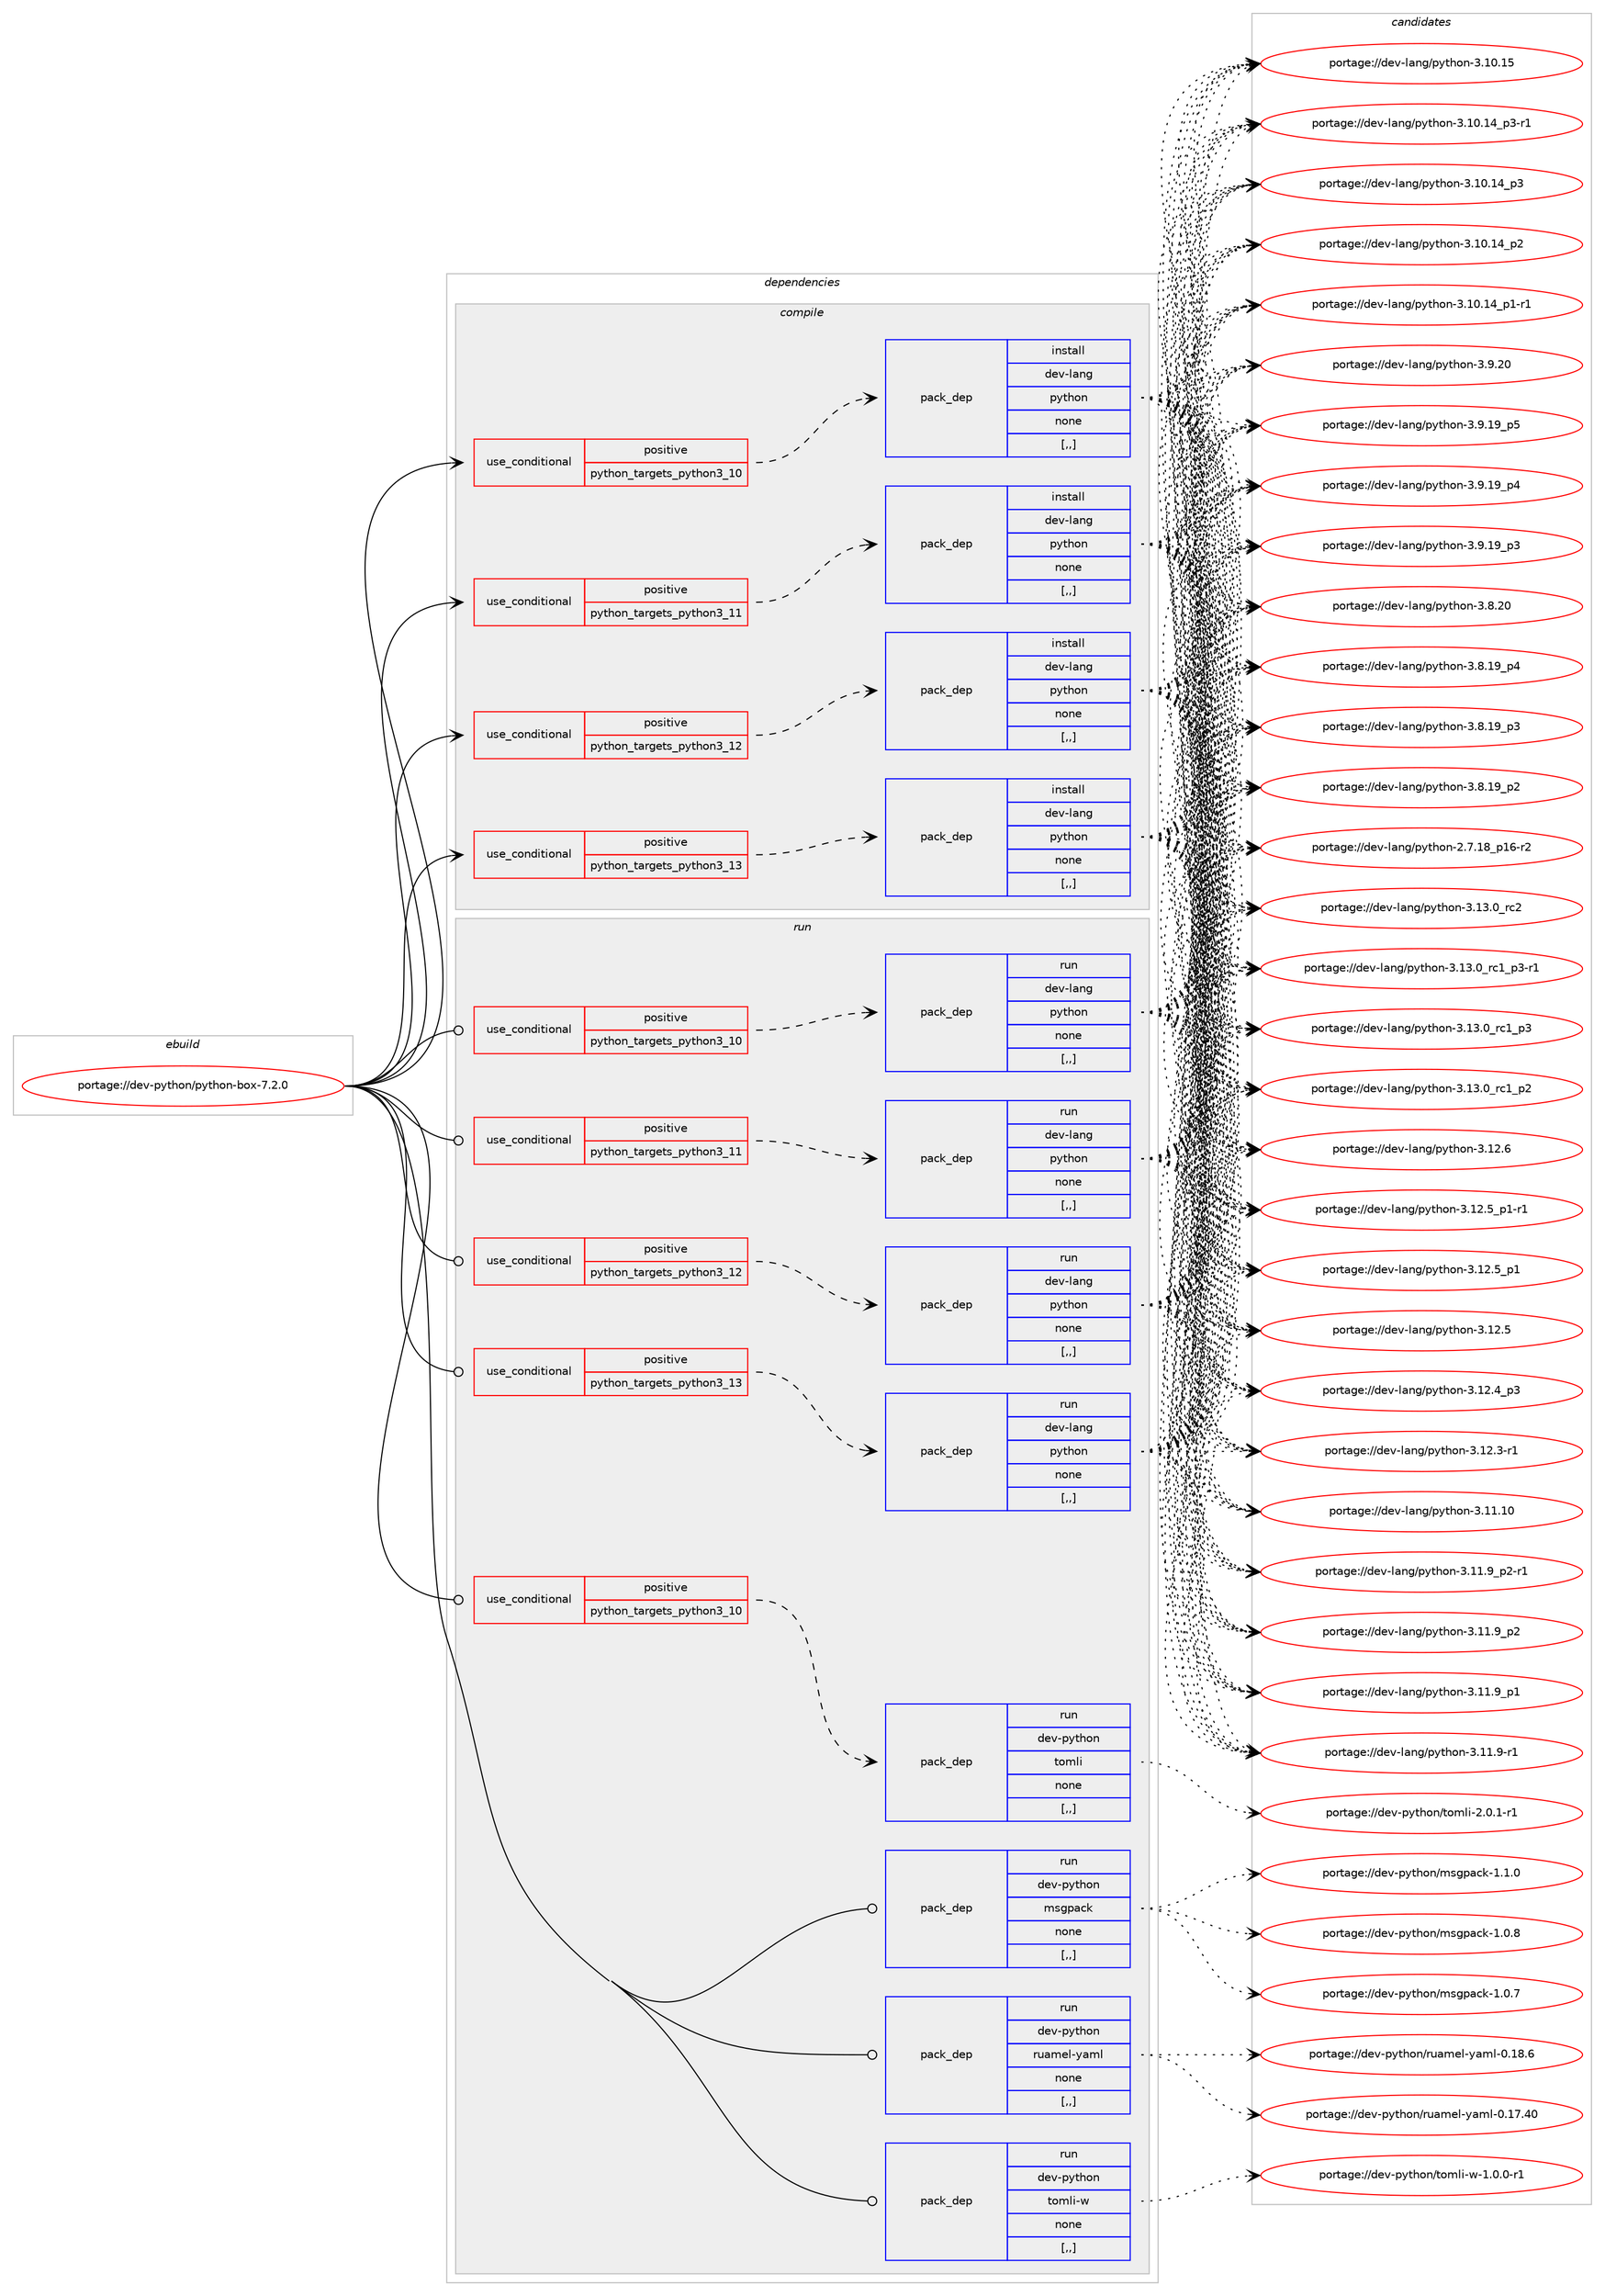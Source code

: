 digraph prolog {

# *************
# Graph options
# *************

newrank=true;
concentrate=true;
compound=true;
graph [rankdir=LR,fontname=Helvetica,fontsize=10,ranksep=1.5];#, ranksep=2.5, nodesep=0.2];
edge  [arrowhead=vee];
node  [fontname=Helvetica,fontsize=10];

# **********
# The ebuild
# **********

subgraph cluster_leftcol {
color=gray;
label=<<i>ebuild</i>>;
id [label="portage://dev-python/python-box-7.2.0", color=red, width=4, href="../dev-python/python-box-7.2.0.svg"];
}

# ****************
# The dependencies
# ****************

subgraph cluster_midcol {
color=gray;
label=<<i>dependencies</i>>;
subgraph cluster_compile {
fillcolor="#eeeeee";
style=filled;
label=<<i>compile</i>>;
subgraph cond168765 {
dependency654898 [label=<<TABLE BORDER="0" CELLBORDER="1" CELLSPACING="0" CELLPADDING="4"><TR><TD ROWSPAN="3" CELLPADDING="10">use_conditional</TD></TR><TR><TD>positive</TD></TR><TR><TD>python_targets_python3_10</TD></TR></TABLE>>, shape=none, color=red];
subgraph pack481276 {
dependency654899 [label=<<TABLE BORDER="0" CELLBORDER="1" CELLSPACING="0" CELLPADDING="4" WIDTH="220"><TR><TD ROWSPAN="6" CELLPADDING="30">pack_dep</TD></TR><TR><TD WIDTH="110">install</TD></TR><TR><TD>dev-lang</TD></TR><TR><TD>python</TD></TR><TR><TD>none</TD></TR><TR><TD>[,,]</TD></TR></TABLE>>, shape=none, color=blue];
}
dependency654898:e -> dependency654899:w [weight=20,style="dashed",arrowhead="vee"];
}
id:e -> dependency654898:w [weight=20,style="solid",arrowhead="vee"];
subgraph cond168766 {
dependency654900 [label=<<TABLE BORDER="0" CELLBORDER="1" CELLSPACING="0" CELLPADDING="4"><TR><TD ROWSPAN="3" CELLPADDING="10">use_conditional</TD></TR><TR><TD>positive</TD></TR><TR><TD>python_targets_python3_11</TD></TR></TABLE>>, shape=none, color=red];
subgraph pack481277 {
dependency654901 [label=<<TABLE BORDER="0" CELLBORDER="1" CELLSPACING="0" CELLPADDING="4" WIDTH="220"><TR><TD ROWSPAN="6" CELLPADDING="30">pack_dep</TD></TR><TR><TD WIDTH="110">install</TD></TR><TR><TD>dev-lang</TD></TR><TR><TD>python</TD></TR><TR><TD>none</TD></TR><TR><TD>[,,]</TD></TR></TABLE>>, shape=none, color=blue];
}
dependency654900:e -> dependency654901:w [weight=20,style="dashed",arrowhead="vee"];
}
id:e -> dependency654900:w [weight=20,style="solid",arrowhead="vee"];
subgraph cond168767 {
dependency654902 [label=<<TABLE BORDER="0" CELLBORDER="1" CELLSPACING="0" CELLPADDING="4"><TR><TD ROWSPAN="3" CELLPADDING="10">use_conditional</TD></TR><TR><TD>positive</TD></TR><TR><TD>python_targets_python3_12</TD></TR></TABLE>>, shape=none, color=red];
subgraph pack481278 {
dependency654903 [label=<<TABLE BORDER="0" CELLBORDER="1" CELLSPACING="0" CELLPADDING="4" WIDTH="220"><TR><TD ROWSPAN="6" CELLPADDING="30">pack_dep</TD></TR><TR><TD WIDTH="110">install</TD></TR><TR><TD>dev-lang</TD></TR><TR><TD>python</TD></TR><TR><TD>none</TD></TR><TR><TD>[,,]</TD></TR></TABLE>>, shape=none, color=blue];
}
dependency654902:e -> dependency654903:w [weight=20,style="dashed",arrowhead="vee"];
}
id:e -> dependency654902:w [weight=20,style="solid",arrowhead="vee"];
subgraph cond168768 {
dependency654904 [label=<<TABLE BORDER="0" CELLBORDER="1" CELLSPACING="0" CELLPADDING="4"><TR><TD ROWSPAN="3" CELLPADDING="10">use_conditional</TD></TR><TR><TD>positive</TD></TR><TR><TD>python_targets_python3_13</TD></TR></TABLE>>, shape=none, color=red];
subgraph pack481279 {
dependency654905 [label=<<TABLE BORDER="0" CELLBORDER="1" CELLSPACING="0" CELLPADDING="4" WIDTH="220"><TR><TD ROWSPAN="6" CELLPADDING="30">pack_dep</TD></TR><TR><TD WIDTH="110">install</TD></TR><TR><TD>dev-lang</TD></TR><TR><TD>python</TD></TR><TR><TD>none</TD></TR><TR><TD>[,,]</TD></TR></TABLE>>, shape=none, color=blue];
}
dependency654904:e -> dependency654905:w [weight=20,style="dashed",arrowhead="vee"];
}
id:e -> dependency654904:w [weight=20,style="solid",arrowhead="vee"];
}
subgraph cluster_compileandrun {
fillcolor="#eeeeee";
style=filled;
label=<<i>compile and run</i>>;
}
subgraph cluster_run {
fillcolor="#eeeeee";
style=filled;
label=<<i>run</i>>;
subgraph cond168769 {
dependency654906 [label=<<TABLE BORDER="0" CELLBORDER="1" CELLSPACING="0" CELLPADDING="4"><TR><TD ROWSPAN="3" CELLPADDING="10">use_conditional</TD></TR><TR><TD>positive</TD></TR><TR><TD>python_targets_python3_10</TD></TR></TABLE>>, shape=none, color=red];
subgraph pack481280 {
dependency654907 [label=<<TABLE BORDER="0" CELLBORDER="1" CELLSPACING="0" CELLPADDING="4" WIDTH="220"><TR><TD ROWSPAN="6" CELLPADDING="30">pack_dep</TD></TR><TR><TD WIDTH="110">run</TD></TR><TR><TD>dev-lang</TD></TR><TR><TD>python</TD></TR><TR><TD>none</TD></TR><TR><TD>[,,]</TD></TR></TABLE>>, shape=none, color=blue];
}
dependency654906:e -> dependency654907:w [weight=20,style="dashed",arrowhead="vee"];
}
id:e -> dependency654906:w [weight=20,style="solid",arrowhead="odot"];
subgraph cond168770 {
dependency654908 [label=<<TABLE BORDER="0" CELLBORDER="1" CELLSPACING="0" CELLPADDING="4"><TR><TD ROWSPAN="3" CELLPADDING="10">use_conditional</TD></TR><TR><TD>positive</TD></TR><TR><TD>python_targets_python3_10</TD></TR></TABLE>>, shape=none, color=red];
subgraph pack481281 {
dependency654909 [label=<<TABLE BORDER="0" CELLBORDER="1" CELLSPACING="0" CELLPADDING="4" WIDTH="220"><TR><TD ROWSPAN="6" CELLPADDING="30">pack_dep</TD></TR><TR><TD WIDTH="110">run</TD></TR><TR><TD>dev-python</TD></TR><TR><TD>tomli</TD></TR><TR><TD>none</TD></TR><TR><TD>[,,]</TD></TR></TABLE>>, shape=none, color=blue];
}
dependency654908:e -> dependency654909:w [weight=20,style="dashed",arrowhead="vee"];
}
id:e -> dependency654908:w [weight=20,style="solid",arrowhead="odot"];
subgraph cond168771 {
dependency654910 [label=<<TABLE BORDER="0" CELLBORDER="1" CELLSPACING="0" CELLPADDING="4"><TR><TD ROWSPAN="3" CELLPADDING="10">use_conditional</TD></TR><TR><TD>positive</TD></TR><TR><TD>python_targets_python3_11</TD></TR></TABLE>>, shape=none, color=red];
subgraph pack481282 {
dependency654911 [label=<<TABLE BORDER="0" CELLBORDER="1" CELLSPACING="0" CELLPADDING="4" WIDTH="220"><TR><TD ROWSPAN="6" CELLPADDING="30">pack_dep</TD></TR><TR><TD WIDTH="110">run</TD></TR><TR><TD>dev-lang</TD></TR><TR><TD>python</TD></TR><TR><TD>none</TD></TR><TR><TD>[,,]</TD></TR></TABLE>>, shape=none, color=blue];
}
dependency654910:e -> dependency654911:w [weight=20,style="dashed",arrowhead="vee"];
}
id:e -> dependency654910:w [weight=20,style="solid",arrowhead="odot"];
subgraph cond168772 {
dependency654912 [label=<<TABLE BORDER="0" CELLBORDER="1" CELLSPACING="0" CELLPADDING="4"><TR><TD ROWSPAN="3" CELLPADDING="10">use_conditional</TD></TR><TR><TD>positive</TD></TR><TR><TD>python_targets_python3_12</TD></TR></TABLE>>, shape=none, color=red];
subgraph pack481283 {
dependency654913 [label=<<TABLE BORDER="0" CELLBORDER="1" CELLSPACING="0" CELLPADDING="4" WIDTH="220"><TR><TD ROWSPAN="6" CELLPADDING="30">pack_dep</TD></TR><TR><TD WIDTH="110">run</TD></TR><TR><TD>dev-lang</TD></TR><TR><TD>python</TD></TR><TR><TD>none</TD></TR><TR><TD>[,,]</TD></TR></TABLE>>, shape=none, color=blue];
}
dependency654912:e -> dependency654913:w [weight=20,style="dashed",arrowhead="vee"];
}
id:e -> dependency654912:w [weight=20,style="solid",arrowhead="odot"];
subgraph cond168773 {
dependency654914 [label=<<TABLE BORDER="0" CELLBORDER="1" CELLSPACING="0" CELLPADDING="4"><TR><TD ROWSPAN="3" CELLPADDING="10">use_conditional</TD></TR><TR><TD>positive</TD></TR><TR><TD>python_targets_python3_13</TD></TR></TABLE>>, shape=none, color=red];
subgraph pack481284 {
dependency654915 [label=<<TABLE BORDER="0" CELLBORDER="1" CELLSPACING="0" CELLPADDING="4" WIDTH="220"><TR><TD ROWSPAN="6" CELLPADDING="30">pack_dep</TD></TR><TR><TD WIDTH="110">run</TD></TR><TR><TD>dev-lang</TD></TR><TR><TD>python</TD></TR><TR><TD>none</TD></TR><TR><TD>[,,]</TD></TR></TABLE>>, shape=none, color=blue];
}
dependency654914:e -> dependency654915:w [weight=20,style="dashed",arrowhead="vee"];
}
id:e -> dependency654914:w [weight=20,style="solid",arrowhead="odot"];
subgraph pack481285 {
dependency654916 [label=<<TABLE BORDER="0" CELLBORDER="1" CELLSPACING="0" CELLPADDING="4" WIDTH="220"><TR><TD ROWSPAN="6" CELLPADDING="30">pack_dep</TD></TR><TR><TD WIDTH="110">run</TD></TR><TR><TD>dev-python</TD></TR><TR><TD>msgpack</TD></TR><TR><TD>none</TD></TR><TR><TD>[,,]</TD></TR></TABLE>>, shape=none, color=blue];
}
id:e -> dependency654916:w [weight=20,style="solid",arrowhead="odot"];
subgraph pack481286 {
dependency654917 [label=<<TABLE BORDER="0" CELLBORDER="1" CELLSPACING="0" CELLPADDING="4" WIDTH="220"><TR><TD ROWSPAN="6" CELLPADDING="30">pack_dep</TD></TR><TR><TD WIDTH="110">run</TD></TR><TR><TD>dev-python</TD></TR><TR><TD>ruamel-yaml</TD></TR><TR><TD>none</TD></TR><TR><TD>[,,]</TD></TR></TABLE>>, shape=none, color=blue];
}
id:e -> dependency654917:w [weight=20,style="solid",arrowhead="odot"];
subgraph pack481287 {
dependency654918 [label=<<TABLE BORDER="0" CELLBORDER="1" CELLSPACING="0" CELLPADDING="4" WIDTH="220"><TR><TD ROWSPAN="6" CELLPADDING="30">pack_dep</TD></TR><TR><TD WIDTH="110">run</TD></TR><TR><TD>dev-python</TD></TR><TR><TD>tomli-w</TD></TR><TR><TD>none</TD></TR><TR><TD>[,,]</TD></TR></TABLE>>, shape=none, color=blue];
}
id:e -> dependency654918:w [weight=20,style="solid",arrowhead="odot"];
}
}

# **************
# The candidates
# **************

subgraph cluster_choices {
rank=same;
color=gray;
label=<<i>candidates</i>>;

subgraph choice481276 {
color=black;
nodesep=1;
choice10010111845108971101034711212111610411111045514649514648951149950 [label="portage://dev-lang/python-3.13.0_rc2", color=red, width=4,href="../dev-lang/python-3.13.0_rc2.svg"];
choice1001011184510897110103471121211161041111104551464951464895114994995112514511449 [label="portage://dev-lang/python-3.13.0_rc1_p3-r1", color=red, width=4,href="../dev-lang/python-3.13.0_rc1_p3-r1.svg"];
choice100101118451089711010347112121116104111110455146495146489511499499511251 [label="portage://dev-lang/python-3.13.0_rc1_p3", color=red, width=4,href="../dev-lang/python-3.13.0_rc1_p3.svg"];
choice100101118451089711010347112121116104111110455146495146489511499499511250 [label="portage://dev-lang/python-3.13.0_rc1_p2", color=red, width=4,href="../dev-lang/python-3.13.0_rc1_p2.svg"];
choice10010111845108971101034711212111610411111045514649504654 [label="portage://dev-lang/python-3.12.6", color=red, width=4,href="../dev-lang/python-3.12.6.svg"];
choice1001011184510897110103471121211161041111104551464950465395112494511449 [label="portage://dev-lang/python-3.12.5_p1-r1", color=red, width=4,href="../dev-lang/python-3.12.5_p1-r1.svg"];
choice100101118451089711010347112121116104111110455146495046539511249 [label="portage://dev-lang/python-3.12.5_p1", color=red, width=4,href="../dev-lang/python-3.12.5_p1.svg"];
choice10010111845108971101034711212111610411111045514649504653 [label="portage://dev-lang/python-3.12.5", color=red, width=4,href="../dev-lang/python-3.12.5.svg"];
choice100101118451089711010347112121116104111110455146495046529511251 [label="portage://dev-lang/python-3.12.4_p3", color=red, width=4,href="../dev-lang/python-3.12.4_p3.svg"];
choice100101118451089711010347112121116104111110455146495046514511449 [label="portage://dev-lang/python-3.12.3-r1", color=red, width=4,href="../dev-lang/python-3.12.3-r1.svg"];
choice1001011184510897110103471121211161041111104551464949464948 [label="portage://dev-lang/python-3.11.10", color=red, width=4,href="../dev-lang/python-3.11.10.svg"];
choice1001011184510897110103471121211161041111104551464949465795112504511449 [label="portage://dev-lang/python-3.11.9_p2-r1", color=red, width=4,href="../dev-lang/python-3.11.9_p2-r1.svg"];
choice100101118451089711010347112121116104111110455146494946579511250 [label="portage://dev-lang/python-3.11.9_p2", color=red, width=4,href="../dev-lang/python-3.11.9_p2.svg"];
choice100101118451089711010347112121116104111110455146494946579511249 [label="portage://dev-lang/python-3.11.9_p1", color=red, width=4,href="../dev-lang/python-3.11.9_p1.svg"];
choice100101118451089711010347112121116104111110455146494946574511449 [label="portage://dev-lang/python-3.11.9-r1", color=red, width=4,href="../dev-lang/python-3.11.9-r1.svg"];
choice1001011184510897110103471121211161041111104551464948464953 [label="portage://dev-lang/python-3.10.15", color=red, width=4,href="../dev-lang/python-3.10.15.svg"];
choice100101118451089711010347112121116104111110455146494846495295112514511449 [label="portage://dev-lang/python-3.10.14_p3-r1", color=red, width=4,href="../dev-lang/python-3.10.14_p3-r1.svg"];
choice10010111845108971101034711212111610411111045514649484649529511251 [label="portage://dev-lang/python-3.10.14_p3", color=red, width=4,href="../dev-lang/python-3.10.14_p3.svg"];
choice10010111845108971101034711212111610411111045514649484649529511250 [label="portage://dev-lang/python-3.10.14_p2", color=red, width=4,href="../dev-lang/python-3.10.14_p2.svg"];
choice100101118451089711010347112121116104111110455146494846495295112494511449 [label="portage://dev-lang/python-3.10.14_p1-r1", color=red, width=4,href="../dev-lang/python-3.10.14_p1-r1.svg"];
choice10010111845108971101034711212111610411111045514657465048 [label="portage://dev-lang/python-3.9.20", color=red, width=4,href="../dev-lang/python-3.9.20.svg"];
choice100101118451089711010347112121116104111110455146574649579511253 [label="portage://dev-lang/python-3.9.19_p5", color=red, width=4,href="../dev-lang/python-3.9.19_p5.svg"];
choice100101118451089711010347112121116104111110455146574649579511252 [label="portage://dev-lang/python-3.9.19_p4", color=red, width=4,href="../dev-lang/python-3.9.19_p4.svg"];
choice100101118451089711010347112121116104111110455146574649579511251 [label="portage://dev-lang/python-3.9.19_p3", color=red, width=4,href="../dev-lang/python-3.9.19_p3.svg"];
choice10010111845108971101034711212111610411111045514656465048 [label="portage://dev-lang/python-3.8.20", color=red, width=4,href="../dev-lang/python-3.8.20.svg"];
choice100101118451089711010347112121116104111110455146564649579511252 [label="portage://dev-lang/python-3.8.19_p4", color=red, width=4,href="../dev-lang/python-3.8.19_p4.svg"];
choice100101118451089711010347112121116104111110455146564649579511251 [label="portage://dev-lang/python-3.8.19_p3", color=red, width=4,href="../dev-lang/python-3.8.19_p3.svg"];
choice100101118451089711010347112121116104111110455146564649579511250 [label="portage://dev-lang/python-3.8.19_p2", color=red, width=4,href="../dev-lang/python-3.8.19_p2.svg"];
choice100101118451089711010347112121116104111110455046554649569511249544511450 [label="portage://dev-lang/python-2.7.18_p16-r2", color=red, width=4,href="../dev-lang/python-2.7.18_p16-r2.svg"];
dependency654899:e -> choice10010111845108971101034711212111610411111045514649514648951149950:w [style=dotted,weight="100"];
dependency654899:e -> choice1001011184510897110103471121211161041111104551464951464895114994995112514511449:w [style=dotted,weight="100"];
dependency654899:e -> choice100101118451089711010347112121116104111110455146495146489511499499511251:w [style=dotted,weight="100"];
dependency654899:e -> choice100101118451089711010347112121116104111110455146495146489511499499511250:w [style=dotted,weight="100"];
dependency654899:e -> choice10010111845108971101034711212111610411111045514649504654:w [style=dotted,weight="100"];
dependency654899:e -> choice1001011184510897110103471121211161041111104551464950465395112494511449:w [style=dotted,weight="100"];
dependency654899:e -> choice100101118451089711010347112121116104111110455146495046539511249:w [style=dotted,weight="100"];
dependency654899:e -> choice10010111845108971101034711212111610411111045514649504653:w [style=dotted,weight="100"];
dependency654899:e -> choice100101118451089711010347112121116104111110455146495046529511251:w [style=dotted,weight="100"];
dependency654899:e -> choice100101118451089711010347112121116104111110455146495046514511449:w [style=dotted,weight="100"];
dependency654899:e -> choice1001011184510897110103471121211161041111104551464949464948:w [style=dotted,weight="100"];
dependency654899:e -> choice1001011184510897110103471121211161041111104551464949465795112504511449:w [style=dotted,weight="100"];
dependency654899:e -> choice100101118451089711010347112121116104111110455146494946579511250:w [style=dotted,weight="100"];
dependency654899:e -> choice100101118451089711010347112121116104111110455146494946579511249:w [style=dotted,weight="100"];
dependency654899:e -> choice100101118451089711010347112121116104111110455146494946574511449:w [style=dotted,weight="100"];
dependency654899:e -> choice1001011184510897110103471121211161041111104551464948464953:w [style=dotted,weight="100"];
dependency654899:e -> choice100101118451089711010347112121116104111110455146494846495295112514511449:w [style=dotted,weight="100"];
dependency654899:e -> choice10010111845108971101034711212111610411111045514649484649529511251:w [style=dotted,weight="100"];
dependency654899:e -> choice10010111845108971101034711212111610411111045514649484649529511250:w [style=dotted,weight="100"];
dependency654899:e -> choice100101118451089711010347112121116104111110455146494846495295112494511449:w [style=dotted,weight="100"];
dependency654899:e -> choice10010111845108971101034711212111610411111045514657465048:w [style=dotted,weight="100"];
dependency654899:e -> choice100101118451089711010347112121116104111110455146574649579511253:w [style=dotted,weight="100"];
dependency654899:e -> choice100101118451089711010347112121116104111110455146574649579511252:w [style=dotted,weight="100"];
dependency654899:e -> choice100101118451089711010347112121116104111110455146574649579511251:w [style=dotted,weight="100"];
dependency654899:e -> choice10010111845108971101034711212111610411111045514656465048:w [style=dotted,weight="100"];
dependency654899:e -> choice100101118451089711010347112121116104111110455146564649579511252:w [style=dotted,weight="100"];
dependency654899:e -> choice100101118451089711010347112121116104111110455146564649579511251:w [style=dotted,weight="100"];
dependency654899:e -> choice100101118451089711010347112121116104111110455146564649579511250:w [style=dotted,weight="100"];
dependency654899:e -> choice100101118451089711010347112121116104111110455046554649569511249544511450:w [style=dotted,weight="100"];
}
subgraph choice481277 {
color=black;
nodesep=1;
choice10010111845108971101034711212111610411111045514649514648951149950 [label="portage://dev-lang/python-3.13.0_rc2", color=red, width=4,href="../dev-lang/python-3.13.0_rc2.svg"];
choice1001011184510897110103471121211161041111104551464951464895114994995112514511449 [label="portage://dev-lang/python-3.13.0_rc1_p3-r1", color=red, width=4,href="../dev-lang/python-3.13.0_rc1_p3-r1.svg"];
choice100101118451089711010347112121116104111110455146495146489511499499511251 [label="portage://dev-lang/python-3.13.0_rc1_p3", color=red, width=4,href="../dev-lang/python-3.13.0_rc1_p3.svg"];
choice100101118451089711010347112121116104111110455146495146489511499499511250 [label="portage://dev-lang/python-3.13.0_rc1_p2", color=red, width=4,href="../dev-lang/python-3.13.0_rc1_p2.svg"];
choice10010111845108971101034711212111610411111045514649504654 [label="portage://dev-lang/python-3.12.6", color=red, width=4,href="../dev-lang/python-3.12.6.svg"];
choice1001011184510897110103471121211161041111104551464950465395112494511449 [label="portage://dev-lang/python-3.12.5_p1-r1", color=red, width=4,href="../dev-lang/python-3.12.5_p1-r1.svg"];
choice100101118451089711010347112121116104111110455146495046539511249 [label="portage://dev-lang/python-3.12.5_p1", color=red, width=4,href="../dev-lang/python-3.12.5_p1.svg"];
choice10010111845108971101034711212111610411111045514649504653 [label="portage://dev-lang/python-3.12.5", color=red, width=4,href="../dev-lang/python-3.12.5.svg"];
choice100101118451089711010347112121116104111110455146495046529511251 [label="portage://dev-lang/python-3.12.4_p3", color=red, width=4,href="../dev-lang/python-3.12.4_p3.svg"];
choice100101118451089711010347112121116104111110455146495046514511449 [label="portage://dev-lang/python-3.12.3-r1", color=red, width=4,href="../dev-lang/python-3.12.3-r1.svg"];
choice1001011184510897110103471121211161041111104551464949464948 [label="portage://dev-lang/python-3.11.10", color=red, width=4,href="../dev-lang/python-3.11.10.svg"];
choice1001011184510897110103471121211161041111104551464949465795112504511449 [label="portage://dev-lang/python-3.11.9_p2-r1", color=red, width=4,href="../dev-lang/python-3.11.9_p2-r1.svg"];
choice100101118451089711010347112121116104111110455146494946579511250 [label="portage://dev-lang/python-3.11.9_p2", color=red, width=4,href="../dev-lang/python-3.11.9_p2.svg"];
choice100101118451089711010347112121116104111110455146494946579511249 [label="portage://dev-lang/python-3.11.9_p1", color=red, width=4,href="../dev-lang/python-3.11.9_p1.svg"];
choice100101118451089711010347112121116104111110455146494946574511449 [label="portage://dev-lang/python-3.11.9-r1", color=red, width=4,href="../dev-lang/python-3.11.9-r1.svg"];
choice1001011184510897110103471121211161041111104551464948464953 [label="portage://dev-lang/python-3.10.15", color=red, width=4,href="../dev-lang/python-3.10.15.svg"];
choice100101118451089711010347112121116104111110455146494846495295112514511449 [label="portage://dev-lang/python-3.10.14_p3-r1", color=red, width=4,href="../dev-lang/python-3.10.14_p3-r1.svg"];
choice10010111845108971101034711212111610411111045514649484649529511251 [label="portage://dev-lang/python-3.10.14_p3", color=red, width=4,href="../dev-lang/python-3.10.14_p3.svg"];
choice10010111845108971101034711212111610411111045514649484649529511250 [label="portage://dev-lang/python-3.10.14_p2", color=red, width=4,href="../dev-lang/python-3.10.14_p2.svg"];
choice100101118451089711010347112121116104111110455146494846495295112494511449 [label="portage://dev-lang/python-3.10.14_p1-r1", color=red, width=4,href="../dev-lang/python-3.10.14_p1-r1.svg"];
choice10010111845108971101034711212111610411111045514657465048 [label="portage://dev-lang/python-3.9.20", color=red, width=4,href="../dev-lang/python-3.9.20.svg"];
choice100101118451089711010347112121116104111110455146574649579511253 [label="portage://dev-lang/python-3.9.19_p5", color=red, width=4,href="../dev-lang/python-3.9.19_p5.svg"];
choice100101118451089711010347112121116104111110455146574649579511252 [label="portage://dev-lang/python-3.9.19_p4", color=red, width=4,href="../dev-lang/python-3.9.19_p4.svg"];
choice100101118451089711010347112121116104111110455146574649579511251 [label="portage://dev-lang/python-3.9.19_p3", color=red, width=4,href="../dev-lang/python-3.9.19_p3.svg"];
choice10010111845108971101034711212111610411111045514656465048 [label="portage://dev-lang/python-3.8.20", color=red, width=4,href="../dev-lang/python-3.8.20.svg"];
choice100101118451089711010347112121116104111110455146564649579511252 [label="portage://dev-lang/python-3.8.19_p4", color=red, width=4,href="../dev-lang/python-3.8.19_p4.svg"];
choice100101118451089711010347112121116104111110455146564649579511251 [label="portage://dev-lang/python-3.8.19_p3", color=red, width=4,href="../dev-lang/python-3.8.19_p3.svg"];
choice100101118451089711010347112121116104111110455146564649579511250 [label="portage://dev-lang/python-3.8.19_p2", color=red, width=4,href="../dev-lang/python-3.8.19_p2.svg"];
choice100101118451089711010347112121116104111110455046554649569511249544511450 [label="portage://dev-lang/python-2.7.18_p16-r2", color=red, width=4,href="../dev-lang/python-2.7.18_p16-r2.svg"];
dependency654901:e -> choice10010111845108971101034711212111610411111045514649514648951149950:w [style=dotted,weight="100"];
dependency654901:e -> choice1001011184510897110103471121211161041111104551464951464895114994995112514511449:w [style=dotted,weight="100"];
dependency654901:e -> choice100101118451089711010347112121116104111110455146495146489511499499511251:w [style=dotted,weight="100"];
dependency654901:e -> choice100101118451089711010347112121116104111110455146495146489511499499511250:w [style=dotted,weight="100"];
dependency654901:e -> choice10010111845108971101034711212111610411111045514649504654:w [style=dotted,weight="100"];
dependency654901:e -> choice1001011184510897110103471121211161041111104551464950465395112494511449:w [style=dotted,weight="100"];
dependency654901:e -> choice100101118451089711010347112121116104111110455146495046539511249:w [style=dotted,weight="100"];
dependency654901:e -> choice10010111845108971101034711212111610411111045514649504653:w [style=dotted,weight="100"];
dependency654901:e -> choice100101118451089711010347112121116104111110455146495046529511251:w [style=dotted,weight="100"];
dependency654901:e -> choice100101118451089711010347112121116104111110455146495046514511449:w [style=dotted,weight="100"];
dependency654901:e -> choice1001011184510897110103471121211161041111104551464949464948:w [style=dotted,weight="100"];
dependency654901:e -> choice1001011184510897110103471121211161041111104551464949465795112504511449:w [style=dotted,weight="100"];
dependency654901:e -> choice100101118451089711010347112121116104111110455146494946579511250:w [style=dotted,weight="100"];
dependency654901:e -> choice100101118451089711010347112121116104111110455146494946579511249:w [style=dotted,weight="100"];
dependency654901:e -> choice100101118451089711010347112121116104111110455146494946574511449:w [style=dotted,weight="100"];
dependency654901:e -> choice1001011184510897110103471121211161041111104551464948464953:w [style=dotted,weight="100"];
dependency654901:e -> choice100101118451089711010347112121116104111110455146494846495295112514511449:w [style=dotted,weight="100"];
dependency654901:e -> choice10010111845108971101034711212111610411111045514649484649529511251:w [style=dotted,weight="100"];
dependency654901:e -> choice10010111845108971101034711212111610411111045514649484649529511250:w [style=dotted,weight="100"];
dependency654901:e -> choice100101118451089711010347112121116104111110455146494846495295112494511449:w [style=dotted,weight="100"];
dependency654901:e -> choice10010111845108971101034711212111610411111045514657465048:w [style=dotted,weight="100"];
dependency654901:e -> choice100101118451089711010347112121116104111110455146574649579511253:w [style=dotted,weight="100"];
dependency654901:e -> choice100101118451089711010347112121116104111110455146574649579511252:w [style=dotted,weight="100"];
dependency654901:e -> choice100101118451089711010347112121116104111110455146574649579511251:w [style=dotted,weight="100"];
dependency654901:e -> choice10010111845108971101034711212111610411111045514656465048:w [style=dotted,weight="100"];
dependency654901:e -> choice100101118451089711010347112121116104111110455146564649579511252:w [style=dotted,weight="100"];
dependency654901:e -> choice100101118451089711010347112121116104111110455146564649579511251:w [style=dotted,weight="100"];
dependency654901:e -> choice100101118451089711010347112121116104111110455146564649579511250:w [style=dotted,weight="100"];
dependency654901:e -> choice100101118451089711010347112121116104111110455046554649569511249544511450:w [style=dotted,weight="100"];
}
subgraph choice481278 {
color=black;
nodesep=1;
choice10010111845108971101034711212111610411111045514649514648951149950 [label="portage://dev-lang/python-3.13.0_rc2", color=red, width=4,href="../dev-lang/python-3.13.0_rc2.svg"];
choice1001011184510897110103471121211161041111104551464951464895114994995112514511449 [label="portage://dev-lang/python-3.13.0_rc1_p3-r1", color=red, width=4,href="../dev-lang/python-3.13.0_rc1_p3-r1.svg"];
choice100101118451089711010347112121116104111110455146495146489511499499511251 [label="portage://dev-lang/python-3.13.0_rc1_p3", color=red, width=4,href="../dev-lang/python-3.13.0_rc1_p3.svg"];
choice100101118451089711010347112121116104111110455146495146489511499499511250 [label="portage://dev-lang/python-3.13.0_rc1_p2", color=red, width=4,href="../dev-lang/python-3.13.0_rc1_p2.svg"];
choice10010111845108971101034711212111610411111045514649504654 [label="portage://dev-lang/python-3.12.6", color=red, width=4,href="../dev-lang/python-3.12.6.svg"];
choice1001011184510897110103471121211161041111104551464950465395112494511449 [label="portage://dev-lang/python-3.12.5_p1-r1", color=red, width=4,href="../dev-lang/python-3.12.5_p1-r1.svg"];
choice100101118451089711010347112121116104111110455146495046539511249 [label="portage://dev-lang/python-3.12.5_p1", color=red, width=4,href="../dev-lang/python-3.12.5_p1.svg"];
choice10010111845108971101034711212111610411111045514649504653 [label="portage://dev-lang/python-3.12.5", color=red, width=4,href="../dev-lang/python-3.12.5.svg"];
choice100101118451089711010347112121116104111110455146495046529511251 [label="portage://dev-lang/python-3.12.4_p3", color=red, width=4,href="../dev-lang/python-3.12.4_p3.svg"];
choice100101118451089711010347112121116104111110455146495046514511449 [label="portage://dev-lang/python-3.12.3-r1", color=red, width=4,href="../dev-lang/python-3.12.3-r1.svg"];
choice1001011184510897110103471121211161041111104551464949464948 [label="portage://dev-lang/python-3.11.10", color=red, width=4,href="../dev-lang/python-3.11.10.svg"];
choice1001011184510897110103471121211161041111104551464949465795112504511449 [label="portage://dev-lang/python-3.11.9_p2-r1", color=red, width=4,href="../dev-lang/python-3.11.9_p2-r1.svg"];
choice100101118451089711010347112121116104111110455146494946579511250 [label="portage://dev-lang/python-3.11.9_p2", color=red, width=4,href="../dev-lang/python-3.11.9_p2.svg"];
choice100101118451089711010347112121116104111110455146494946579511249 [label="portage://dev-lang/python-3.11.9_p1", color=red, width=4,href="../dev-lang/python-3.11.9_p1.svg"];
choice100101118451089711010347112121116104111110455146494946574511449 [label="portage://dev-lang/python-3.11.9-r1", color=red, width=4,href="../dev-lang/python-3.11.9-r1.svg"];
choice1001011184510897110103471121211161041111104551464948464953 [label="portage://dev-lang/python-3.10.15", color=red, width=4,href="../dev-lang/python-3.10.15.svg"];
choice100101118451089711010347112121116104111110455146494846495295112514511449 [label="portage://dev-lang/python-3.10.14_p3-r1", color=red, width=4,href="../dev-lang/python-3.10.14_p3-r1.svg"];
choice10010111845108971101034711212111610411111045514649484649529511251 [label="portage://dev-lang/python-3.10.14_p3", color=red, width=4,href="../dev-lang/python-3.10.14_p3.svg"];
choice10010111845108971101034711212111610411111045514649484649529511250 [label="portage://dev-lang/python-3.10.14_p2", color=red, width=4,href="../dev-lang/python-3.10.14_p2.svg"];
choice100101118451089711010347112121116104111110455146494846495295112494511449 [label="portage://dev-lang/python-3.10.14_p1-r1", color=red, width=4,href="../dev-lang/python-3.10.14_p1-r1.svg"];
choice10010111845108971101034711212111610411111045514657465048 [label="portage://dev-lang/python-3.9.20", color=red, width=4,href="../dev-lang/python-3.9.20.svg"];
choice100101118451089711010347112121116104111110455146574649579511253 [label="portage://dev-lang/python-3.9.19_p5", color=red, width=4,href="../dev-lang/python-3.9.19_p5.svg"];
choice100101118451089711010347112121116104111110455146574649579511252 [label="portage://dev-lang/python-3.9.19_p4", color=red, width=4,href="../dev-lang/python-3.9.19_p4.svg"];
choice100101118451089711010347112121116104111110455146574649579511251 [label="portage://dev-lang/python-3.9.19_p3", color=red, width=4,href="../dev-lang/python-3.9.19_p3.svg"];
choice10010111845108971101034711212111610411111045514656465048 [label="portage://dev-lang/python-3.8.20", color=red, width=4,href="../dev-lang/python-3.8.20.svg"];
choice100101118451089711010347112121116104111110455146564649579511252 [label="portage://dev-lang/python-3.8.19_p4", color=red, width=4,href="../dev-lang/python-3.8.19_p4.svg"];
choice100101118451089711010347112121116104111110455146564649579511251 [label="portage://dev-lang/python-3.8.19_p3", color=red, width=4,href="../dev-lang/python-3.8.19_p3.svg"];
choice100101118451089711010347112121116104111110455146564649579511250 [label="portage://dev-lang/python-3.8.19_p2", color=red, width=4,href="../dev-lang/python-3.8.19_p2.svg"];
choice100101118451089711010347112121116104111110455046554649569511249544511450 [label="portage://dev-lang/python-2.7.18_p16-r2", color=red, width=4,href="../dev-lang/python-2.7.18_p16-r2.svg"];
dependency654903:e -> choice10010111845108971101034711212111610411111045514649514648951149950:w [style=dotted,weight="100"];
dependency654903:e -> choice1001011184510897110103471121211161041111104551464951464895114994995112514511449:w [style=dotted,weight="100"];
dependency654903:e -> choice100101118451089711010347112121116104111110455146495146489511499499511251:w [style=dotted,weight="100"];
dependency654903:e -> choice100101118451089711010347112121116104111110455146495146489511499499511250:w [style=dotted,weight="100"];
dependency654903:e -> choice10010111845108971101034711212111610411111045514649504654:w [style=dotted,weight="100"];
dependency654903:e -> choice1001011184510897110103471121211161041111104551464950465395112494511449:w [style=dotted,weight="100"];
dependency654903:e -> choice100101118451089711010347112121116104111110455146495046539511249:w [style=dotted,weight="100"];
dependency654903:e -> choice10010111845108971101034711212111610411111045514649504653:w [style=dotted,weight="100"];
dependency654903:e -> choice100101118451089711010347112121116104111110455146495046529511251:w [style=dotted,weight="100"];
dependency654903:e -> choice100101118451089711010347112121116104111110455146495046514511449:w [style=dotted,weight="100"];
dependency654903:e -> choice1001011184510897110103471121211161041111104551464949464948:w [style=dotted,weight="100"];
dependency654903:e -> choice1001011184510897110103471121211161041111104551464949465795112504511449:w [style=dotted,weight="100"];
dependency654903:e -> choice100101118451089711010347112121116104111110455146494946579511250:w [style=dotted,weight="100"];
dependency654903:e -> choice100101118451089711010347112121116104111110455146494946579511249:w [style=dotted,weight="100"];
dependency654903:e -> choice100101118451089711010347112121116104111110455146494946574511449:w [style=dotted,weight="100"];
dependency654903:e -> choice1001011184510897110103471121211161041111104551464948464953:w [style=dotted,weight="100"];
dependency654903:e -> choice100101118451089711010347112121116104111110455146494846495295112514511449:w [style=dotted,weight="100"];
dependency654903:e -> choice10010111845108971101034711212111610411111045514649484649529511251:w [style=dotted,weight="100"];
dependency654903:e -> choice10010111845108971101034711212111610411111045514649484649529511250:w [style=dotted,weight="100"];
dependency654903:e -> choice100101118451089711010347112121116104111110455146494846495295112494511449:w [style=dotted,weight="100"];
dependency654903:e -> choice10010111845108971101034711212111610411111045514657465048:w [style=dotted,weight="100"];
dependency654903:e -> choice100101118451089711010347112121116104111110455146574649579511253:w [style=dotted,weight="100"];
dependency654903:e -> choice100101118451089711010347112121116104111110455146574649579511252:w [style=dotted,weight="100"];
dependency654903:e -> choice100101118451089711010347112121116104111110455146574649579511251:w [style=dotted,weight="100"];
dependency654903:e -> choice10010111845108971101034711212111610411111045514656465048:w [style=dotted,weight="100"];
dependency654903:e -> choice100101118451089711010347112121116104111110455146564649579511252:w [style=dotted,weight="100"];
dependency654903:e -> choice100101118451089711010347112121116104111110455146564649579511251:w [style=dotted,weight="100"];
dependency654903:e -> choice100101118451089711010347112121116104111110455146564649579511250:w [style=dotted,weight="100"];
dependency654903:e -> choice100101118451089711010347112121116104111110455046554649569511249544511450:w [style=dotted,weight="100"];
}
subgraph choice481279 {
color=black;
nodesep=1;
choice10010111845108971101034711212111610411111045514649514648951149950 [label="portage://dev-lang/python-3.13.0_rc2", color=red, width=4,href="../dev-lang/python-3.13.0_rc2.svg"];
choice1001011184510897110103471121211161041111104551464951464895114994995112514511449 [label="portage://dev-lang/python-3.13.0_rc1_p3-r1", color=red, width=4,href="../dev-lang/python-3.13.0_rc1_p3-r1.svg"];
choice100101118451089711010347112121116104111110455146495146489511499499511251 [label="portage://dev-lang/python-3.13.0_rc1_p3", color=red, width=4,href="../dev-lang/python-3.13.0_rc1_p3.svg"];
choice100101118451089711010347112121116104111110455146495146489511499499511250 [label="portage://dev-lang/python-3.13.0_rc1_p2", color=red, width=4,href="../dev-lang/python-3.13.0_rc1_p2.svg"];
choice10010111845108971101034711212111610411111045514649504654 [label="portage://dev-lang/python-3.12.6", color=red, width=4,href="../dev-lang/python-3.12.6.svg"];
choice1001011184510897110103471121211161041111104551464950465395112494511449 [label="portage://dev-lang/python-3.12.5_p1-r1", color=red, width=4,href="../dev-lang/python-3.12.5_p1-r1.svg"];
choice100101118451089711010347112121116104111110455146495046539511249 [label="portage://dev-lang/python-3.12.5_p1", color=red, width=4,href="../dev-lang/python-3.12.5_p1.svg"];
choice10010111845108971101034711212111610411111045514649504653 [label="portage://dev-lang/python-3.12.5", color=red, width=4,href="../dev-lang/python-3.12.5.svg"];
choice100101118451089711010347112121116104111110455146495046529511251 [label="portage://dev-lang/python-3.12.4_p3", color=red, width=4,href="../dev-lang/python-3.12.4_p3.svg"];
choice100101118451089711010347112121116104111110455146495046514511449 [label="portage://dev-lang/python-3.12.3-r1", color=red, width=4,href="../dev-lang/python-3.12.3-r1.svg"];
choice1001011184510897110103471121211161041111104551464949464948 [label="portage://dev-lang/python-3.11.10", color=red, width=4,href="../dev-lang/python-3.11.10.svg"];
choice1001011184510897110103471121211161041111104551464949465795112504511449 [label="portage://dev-lang/python-3.11.9_p2-r1", color=red, width=4,href="../dev-lang/python-3.11.9_p2-r1.svg"];
choice100101118451089711010347112121116104111110455146494946579511250 [label="portage://dev-lang/python-3.11.9_p2", color=red, width=4,href="../dev-lang/python-3.11.9_p2.svg"];
choice100101118451089711010347112121116104111110455146494946579511249 [label="portage://dev-lang/python-3.11.9_p1", color=red, width=4,href="../dev-lang/python-3.11.9_p1.svg"];
choice100101118451089711010347112121116104111110455146494946574511449 [label="portage://dev-lang/python-3.11.9-r1", color=red, width=4,href="../dev-lang/python-3.11.9-r1.svg"];
choice1001011184510897110103471121211161041111104551464948464953 [label="portage://dev-lang/python-3.10.15", color=red, width=4,href="../dev-lang/python-3.10.15.svg"];
choice100101118451089711010347112121116104111110455146494846495295112514511449 [label="portage://dev-lang/python-3.10.14_p3-r1", color=red, width=4,href="../dev-lang/python-3.10.14_p3-r1.svg"];
choice10010111845108971101034711212111610411111045514649484649529511251 [label="portage://dev-lang/python-3.10.14_p3", color=red, width=4,href="../dev-lang/python-3.10.14_p3.svg"];
choice10010111845108971101034711212111610411111045514649484649529511250 [label="portage://dev-lang/python-3.10.14_p2", color=red, width=4,href="../dev-lang/python-3.10.14_p2.svg"];
choice100101118451089711010347112121116104111110455146494846495295112494511449 [label="portage://dev-lang/python-3.10.14_p1-r1", color=red, width=4,href="../dev-lang/python-3.10.14_p1-r1.svg"];
choice10010111845108971101034711212111610411111045514657465048 [label="portage://dev-lang/python-3.9.20", color=red, width=4,href="../dev-lang/python-3.9.20.svg"];
choice100101118451089711010347112121116104111110455146574649579511253 [label="portage://dev-lang/python-3.9.19_p5", color=red, width=4,href="../dev-lang/python-3.9.19_p5.svg"];
choice100101118451089711010347112121116104111110455146574649579511252 [label="portage://dev-lang/python-3.9.19_p4", color=red, width=4,href="../dev-lang/python-3.9.19_p4.svg"];
choice100101118451089711010347112121116104111110455146574649579511251 [label="portage://dev-lang/python-3.9.19_p3", color=red, width=4,href="../dev-lang/python-3.9.19_p3.svg"];
choice10010111845108971101034711212111610411111045514656465048 [label="portage://dev-lang/python-3.8.20", color=red, width=4,href="../dev-lang/python-3.8.20.svg"];
choice100101118451089711010347112121116104111110455146564649579511252 [label="portage://dev-lang/python-3.8.19_p4", color=red, width=4,href="../dev-lang/python-3.8.19_p4.svg"];
choice100101118451089711010347112121116104111110455146564649579511251 [label="portage://dev-lang/python-3.8.19_p3", color=red, width=4,href="../dev-lang/python-3.8.19_p3.svg"];
choice100101118451089711010347112121116104111110455146564649579511250 [label="portage://dev-lang/python-3.8.19_p2", color=red, width=4,href="../dev-lang/python-3.8.19_p2.svg"];
choice100101118451089711010347112121116104111110455046554649569511249544511450 [label="portage://dev-lang/python-2.7.18_p16-r2", color=red, width=4,href="../dev-lang/python-2.7.18_p16-r2.svg"];
dependency654905:e -> choice10010111845108971101034711212111610411111045514649514648951149950:w [style=dotted,weight="100"];
dependency654905:e -> choice1001011184510897110103471121211161041111104551464951464895114994995112514511449:w [style=dotted,weight="100"];
dependency654905:e -> choice100101118451089711010347112121116104111110455146495146489511499499511251:w [style=dotted,weight="100"];
dependency654905:e -> choice100101118451089711010347112121116104111110455146495146489511499499511250:w [style=dotted,weight="100"];
dependency654905:e -> choice10010111845108971101034711212111610411111045514649504654:w [style=dotted,weight="100"];
dependency654905:e -> choice1001011184510897110103471121211161041111104551464950465395112494511449:w [style=dotted,weight="100"];
dependency654905:e -> choice100101118451089711010347112121116104111110455146495046539511249:w [style=dotted,weight="100"];
dependency654905:e -> choice10010111845108971101034711212111610411111045514649504653:w [style=dotted,weight="100"];
dependency654905:e -> choice100101118451089711010347112121116104111110455146495046529511251:w [style=dotted,weight="100"];
dependency654905:e -> choice100101118451089711010347112121116104111110455146495046514511449:w [style=dotted,weight="100"];
dependency654905:e -> choice1001011184510897110103471121211161041111104551464949464948:w [style=dotted,weight="100"];
dependency654905:e -> choice1001011184510897110103471121211161041111104551464949465795112504511449:w [style=dotted,weight="100"];
dependency654905:e -> choice100101118451089711010347112121116104111110455146494946579511250:w [style=dotted,weight="100"];
dependency654905:e -> choice100101118451089711010347112121116104111110455146494946579511249:w [style=dotted,weight="100"];
dependency654905:e -> choice100101118451089711010347112121116104111110455146494946574511449:w [style=dotted,weight="100"];
dependency654905:e -> choice1001011184510897110103471121211161041111104551464948464953:w [style=dotted,weight="100"];
dependency654905:e -> choice100101118451089711010347112121116104111110455146494846495295112514511449:w [style=dotted,weight="100"];
dependency654905:e -> choice10010111845108971101034711212111610411111045514649484649529511251:w [style=dotted,weight="100"];
dependency654905:e -> choice10010111845108971101034711212111610411111045514649484649529511250:w [style=dotted,weight="100"];
dependency654905:e -> choice100101118451089711010347112121116104111110455146494846495295112494511449:w [style=dotted,weight="100"];
dependency654905:e -> choice10010111845108971101034711212111610411111045514657465048:w [style=dotted,weight="100"];
dependency654905:e -> choice100101118451089711010347112121116104111110455146574649579511253:w [style=dotted,weight="100"];
dependency654905:e -> choice100101118451089711010347112121116104111110455146574649579511252:w [style=dotted,weight="100"];
dependency654905:e -> choice100101118451089711010347112121116104111110455146574649579511251:w [style=dotted,weight="100"];
dependency654905:e -> choice10010111845108971101034711212111610411111045514656465048:w [style=dotted,weight="100"];
dependency654905:e -> choice100101118451089711010347112121116104111110455146564649579511252:w [style=dotted,weight="100"];
dependency654905:e -> choice100101118451089711010347112121116104111110455146564649579511251:w [style=dotted,weight="100"];
dependency654905:e -> choice100101118451089711010347112121116104111110455146564649579511250:w [style=dotted,weight="100"];
dependency654905:e -> choice100101118451089711010347112121116104111110455046554649569511249544511450:w [style=dotted,weight="100"];
}
subgraph choice481280 {
color=black;
nodesep=1;
choice10010111845108971101034711212111610411111045514649514648951149950 [label="portage://dev-lang/python-3.13.0_rc2", color=red, width=4,href="../dev-lang/python-3.13.0_rc2.svg"];
choice1001011184510897110103471121211161041111104551464951464895114994995112514511449 [label="portage://dev-lang/python-3.13.0_rc1_p3-r1", color=red, width=4,href="../dev-lang/python-3.13.0_rc1_p3-r1.svg"];
choice100101118451089711010347112121116104111110455146495146489511499499511251 [label="portage://dev-lang/python-3.13.0_rc1_p3", color=red, width=4,href="../dev-lang/python-3.13.0_rc1_p3.svg"];
choice100101118451089711010347112121116104111110455146495146489511499499511250 [label="portage://dev-lang/python-3.13.0_rc1_p2", color=red, width=4,href="../dev-lang/python-3.13.0_rc1_p2.svg"];
choice10010111845108971101034711212111610411111045514649504654 [label="portage://dev-lang/python-3.12.6", color=red, width=4,href="../dev-lang/python-3.12.6.svg"];
choice1001011184510897110103471121211161041111104551464950465395112494511449 [label="portage://dev-lang/python-3.12.5_p1-r1", color=red, width=4,href="../dev-lang/python-3.12.5_p1-r1.svg"];
choice100101118451089711010347112121116104111110455146495046539511249 [label="portage://dev-lang/python-3.12.5_p1", color=red, width=4,href="../dev-lang/python-3.12.5_p1.svg"];
choice10010111845108971101034711212111610411111045514649504653 [label="portage://dev-lang/python-3.12.5", color=red, width=4,href="../dev-lang/python-3.12.5.svg"];
choice100101118451089711010347112121116104111110455146495046529511251 [label="portage://dev-lang/python-3.12.4_p3", color=red, width=4,href="../dev-lang/python-3.12.4_p3.svg"];
choice100101118451089711010347112121116104111110455146495046514511449 [label="portage://dev-lang/python-3.12.3-r1", color=red, width=4,href="../dev-lang/python-3.12.3-r1.svg"];
choice1001011184510897110103471121211161041111104551464949464948 [label="portage://dev-lang/python-3.11.10", color=red, width=4,href="../dev-lang/python-3.11.10.svg"];
choice1001011184510897110103471121211161041111104551464949465795112504511449 [label="portage://dev-lang/python-3.11.9_p2-r1", color=red, width=4,href="../dev-lang/python-3.11.9_p2-r1.svg"];
choice100101118451089711010347112121116104111110455146494946579511250 [label="portage://dev-lang/python-3.11.9_p2", color=red, width=4,href="../dev-lang/python-3.11.9_p2.svg"];
choice100101118451089711010347112121116104111110455146494946579511249 [label="portage://dev-lang/python-3.11.9_p1", color=red, width=4,href="../dev-lang/python-3.11.9_p1.svg"];
choice100101118451089711010347112121116104111110455146494946574511449 [label="portage://dev-lang/python-3.11.9-r1", color=red, width=4,href="../dev-lang/python-3.11.9-r1.svg"];
choice1001011184510897110103471121211161041111104551464948464953 [label="portage://dev-lang/python-3.10.15", color=red, width=4,href="../dev-lang/python-3.10.15.svg"];
choice100101118451089711010347112121116104111110455146494846495295112514511449 [label="portage://dev-lang/python-3.10.14_p3-r1", color=red, width=4,href="../dev-lang/python-3.10.14_p3-r1.svg"];
choice10010111845108971101034711212111610411111045514649484649529511251 [label="portage://dev-lang/python-3.10.14_p3", color=red, width=4,href="../dev-lang/python-3.10.14_p3.svg"];
choice10010111845108971101034711212111610411111045514649484649529511250 [label="portage://dev-lang/python-3.10.14_p2", color=red, width=4,href="../dev-lang/python-3.10.14_p2.svg"];
choice100101118451089711010347112121116104111110455146494846495295112494511449 [label="portage://dev-lang/python-3.10.14_p1-r1", color=red, width=4,href="../dev-lang/python-3.10.14_p1-r1.svg"];
choice10010111845108971101034711212111610411111045514657465048 [label="portage://dev-lang/python-3.9.20", color=red, width=4,href="../dev-lang/python-3.9.20.svg"];
choice100101118451089711010347112121116104111110455146574649579511253 [label="portage://dev-lang/python-3.9.19_p5", color=red, width=4,href="../dev-lang/python-3.9.19_p5.svg"];
choice100101118451089711010347112121116104111110455146574649579511252 [label="portage://dev-lang/python-3.9.19_p4", color=red, width=4,href="../dev-lang/python-3.9.19_p4.svg"];
choice100101118451089711010347112121116104111110455146574649579511251 [label="portage://dev-lang/python-3.9.19_p3", color=red, width=4,href="../dev-lang/python-3.9.19_p3.svg"];
choice10010111845108971101034711212111610411111045514656465048 [label="portage://dev-lang/python-3.8.20", color=red, width=4,href="../dev-lang/python-3.8.20.svg"];
choice100101118451089711010347112121116104111110455146564649579511252 [label="portage://dev-lang/python-3.8.19_p4", color=red, width=4,href="../dev-lang/python-3.8.19_p4.svg"];
choice100101118451089711010347112121116104111110455146564649579511251 [label="portage://dev-lang/python-3.8.19_p3", color=red, width=4,href="../dev-lang/python-3.8.19_p3.svg"];
choice100101118451089711010347112121116104111110455146564649579511250 [label="portage://dev-lang/python-3.8.19_p2", color=red, width=4,href="../dev-lang/python-3.8.19_p2.svg"];
choice100101118451089711010347112121116104111110455046554649569511249544511450 [label="portage://dev-lang/python-2.7.18_p16-r2", color=red, width=4,href="../dev-lang/python-2.7.18_p16-r2.svg"];
dependency654907:e -> choice10010111845108971101034711212111610411111045514649514648951149950:w [style=dotted,weight="100"];
dependency654907:e -> choice1001011184510897110103471121211161041111104551464951464895114994995112514511449:w [style=dotted,weight="100"];
dependency654907:e -> choice100101118451089711010347112121116104111110455146495146489511499499511251:w [style=dotted,weight="100"];
dependency654907:e -> choice100101118451089711010347112121116104111110455146495146489511499499511250:w [style=dotted,weight="100"];
dependency654907:e -> choice10010111845108971101034711212111610411111045514649504654:w [style=dotted,weight="100"];
dependency654907:e -> choice1001011184510897110103471121211161041111104551464950465395112494511449:w [style=dotted,weight="100"];
dependency654907:e -> choice100101118451089711010347112121116104111110455146495046539511249:w [style=dotted,weight="100"];
dependency654907:e -> choice10010111845108971101034711212111610411111045514649504653:w [style=dotted,weight="100"];
dependency654907:e -> choice100101118451089711010347112121116104111110455146495046529511251:w [style=dotted,weight="100"];
dependency654907:e -> choice100101118451089711010347112121116104111110455146495046514511449:w [style=dotted,weight="100"];
dependency654907:e -> choice1001011184510897110103471121211161041111104551464949464948:w [style=dotted,weight="100"];
dependency654907:e -> choice1001011184510897110103471121211161041111104551464949465795112504511449:w [style=dotted,weight="100"];
dependency654907:e -> choice100101118451089711010347112121116104111110455146494946579511250:w [style=dotted,weight="100"];
dependency654907:e -> choice100101118451089711010347112121116104111110455146494946579511249:w [style=dotted,weight="100"];
dependency654907:e -> choice100101118451089711010347112121116104111110455146494946574511449:w [style=dotted,weight="100"];
dependency654907:e -> choice1001011184510897110103471121211161041111104551464948464953:w [style=dotted,weight="100"];
dependency654907:e -> choice100101118451089711010347112121116104111110455146494846495295112514511449:w [style=dotted,weight="100"];
dependency654907:e -> choice10010111845108971101034711212111610411111045514649484649529511251:w [style=dotted,weight="100"];
dependency654907:e -> choice10010111845108971101034711212111610411111045514649484649529511250:w [style=dotted,weight="100"];
dependency654907:e -> choice100101118451089711010347112121116104111110455146494846495295112494511449:w [style=dotted,weight="100"];
dependency654907:e -> choice10010111845108971101034711212111610411111045514657465048:w [style=dotted,weight="100"];
dependency654907:e -> choice100101118451089711010347112121116104111110455146574649579511253:w [style=dotted,weight="100"];
dependency654907:e -> choice100101118451089711010347112121116104111110455146574649579511252:w [style=dotted,weight="100"];
dependency654907:e -> choice100101118451089711010347112121116104111110455146574649579511251:w [style=dotted,weight="100"];
dependency654907:e -> choice10010111845108971101034711212111610411111045514656465048:w [style=dotted,weight="100"];
dependency654907:e -> choice100101118451089711010347112121116104111110455146564649579511252:w [style=dotted,weight="100"];
dependency654907:e -> choice100101118451089711010347112121116104111110455146564649579511251:w [style=dotted,weight="100"];
dependency654907:e -> choice100101118451089711010347112121116104111110455146564649579511250:w [style=dotted,weight="100"];
dependency654907:e -> choice100101118451089711010347112121116104111110455046554649569511249544511450:w [style=dotted,weight="100"];
}
subgraph choice481281 {
color=black;
nodesep=1;
choice10010111845112121116104111110471161111091081054550464846494511449 [label="portage://dev-python/tomli-2.0.1-r1", color=red, width=4,href="../dev-python/tomli-2.0.1-r1.svg"];
dependency654909:e -> choice10010111845112121116104111110471161111091081054550464846494511449:w [style=dotted,weight="100"];
}
subgraph choice481282 {
color=black;
nodesep=1;
choice10010111845108971101034711212111610411111045514649514648951149950 [label="portage://dev-lang/python-3.13.0_rc2", color=red, width=4,href="../dev-lang/python-3.13.0_rc2.svg"];
choice1001011184510897110103471121211161041111104551464951464895114994995112514511449 [label="portage://dev-lang/python-3.13.0_rc1_p3-r1", color=red, width=4,href="../dev-lang/python-3.13.0_rc1_p3-r1.svg"];
choice100101118451089711010347112121116104111110455146495146489511499499511251 [label="portage://dev-lang/python-3.13.0_rc1_p3", color=red, width=4,href="../dev-lang/python-3.13.0_rc1_p3.svg"];
choice100101118451089711010347112121116104111110455146495146489511499499511250 [label="portage://dev-lang/python-3.13.0_rc1_p2", color=red, width=4,href="../dev-lang/python-3.13.0_rc1_p2.svg"];
choice10010111845108971101034711212111610411111045514649504654 [label="portage://dev-lang/python-3.12.6", color=red, width=4,href="../dev-lang/python-3.12.6.svg"];
choice1001011184510897110103471121211161041111104551464950465395112494511449 [label="portage://dev-lang/python-3.12.5_p1-r1", color=red, width=4,href="../dev-lang/python-3.12.5_p1-r1.svg"];
choice100101118451089711010347112121116104111110455146495046539511249 [label="portage://dev-lang/python-3.12.5_p1", color=red, width=4,href="../dev-lang/python-3.12.5_p1.svg"];
choice10010111845108971101034711212111610411111045514649504653 [label="portage://dev-lang/python-3.12.5", color=red, width=4,href="../dev-lang/python-3.12.5.svg"];
choice100101118451089711010347112121116104111110455146495046529511251 [label="portage://dev-lang/python-3.12.4_p3", color=red, width=4,href="../dev-lang/python-3.12.4_p3.svg"];
choice100101118451089711010347112121116104111110455146495046514511449 [label="portage://dev-lang/python-3.12.3-r1", color=red, width=4,href="../dev-lang/python-3.12.3-r1.svg"];
choice1001011184510897110103471121211161041111104551464949464948 [label="portage://dev-lang/python-3.11.10", color=red, width=4,href="../dev-lang/python-3.11.10.svg"];
choice1001011184510897110103471121211161041111104551464949465795112504511449 [label="portage://dev-lang/python-3.11.9_p2-r1", color=red, width=4,href="../dev-lang/python-3.11.9_p2-r1.svg"];
choice100101118451089711010347112121116104111110455146494946579511250 [label="portage://dev-lang/python-3.11.9_p2", color=red, width=4,href="../dev-lang/python-3.11.9_p2.svg"];
choice100101118451089711010347112121116104111110455146494946579511249 [label="portage://dev-lang/python-3.11.9_p1", color=red, width=4,href="../dev-lang/python-3.11.9_p1.svg"];
choice100101118451089711010347112121116104111110455146494946574511449 [label="portage://dev-lang/python-3.11.9-r1", color=red, width=4,href="../dev-lang/python-3.11.9-r1.svg"];
choice1001011184510897110103471121211161041111104551464948464953 [label="portage://dev-lang/python-3.10.15", color=red, width=4,href="../dev-lang/python-3.10.15.svg"];
choice100101118451089711010347112121116104111110455146494846495295112514511449 [label="portage://dev-lang/python-3.10.14_p3-r1", color=red, width=4,href="../dev-lang/python-3.10.14_p3-r1.svg"];
choice10010111845108971101034711212111610411111045514649484649529511251 [label="portage://dev-lang/python-3.10.14_p3", color=red, width=4,href="../dev-lang/python-3.10.14_p3.svg"];
choice10010111845108971101034711212111610411111045514649484649529511250 [label="portage://dev-lang/python-3.10.14_p2", color=red, width=4,href="../dev-lang/python-3.10.14_p2.svg"];
choice100101118451089711010347112121116104111110455146494846495295112494511449 [label="portage://dev-lang/python-3.10.14_p1-r1", color=red, width=4,href="../dev-lang/python-3.10.14_p1-r1.svg"];
choice10010111845108971101034711212111610411111045514657465048 [label="portage://dev-lang/python-3.9.20", color=red, width=4,href="../dev-lang/python-3.9.20.svg"];
choice100101118451089711010347112121116104111110455146574649579511253 [label="portage://dev-lang/python-3.9.19_p5", color=red, width=4,href="../dev-lang/python-3.9.19_p5.svg"];
choice100101118451089711010347112121116104111110455146574649579511252 [label="portage://dev-lang/python-3.9.19_p4", color=red, width=4,href="../dev-lang/python-3.9.19_p4.svg"];
choice100101118451089711010347112121116104111110455146574649579511251 [label="portage://dev-lang/python-3.9.19_p3", color=red, width=4,href="../dev-lang/python-3.9.19_p3.svg"];
choice10010111845108971101034711212111610411111045514656465048 [label="portage://dev-lang/python-3.8.20", color=red, width=4,href="../dev-lang/python-3.8.20.svg"];
choice100101118451089711010347112121116104111110455146564649579511252 [label="portage://dev-lang/python-3.8.19_p4", color=red, width=4,href="../dev-lang/python-3.8.19_p4.svg"];
choice100101118451089711010347112121116104111110455146564649579511251 [label="portage://dev-lang/python-3.8.19_p3", color=red, width=4,href="../dev-lang/python-3.8.19_p3.svg"];
choice100101118451089711010347112121116104111110455146564649579511250 [label="portage://dev-lang/python-3.8.19_p2", color=red, width=4,href="../dev-lang/python-3.8.19_p2.svg"];
choice100101118451089711010347112121116104111110455046554649569511249544511450 [label="portage://dev-lang/python-2.7.18_p16-r2", color=red, width=4,href="../dev-lang/python-2.7.18_p16-r2.svg"];
dependency654911:e -> choice10010111845108971101034711212111610411111045514649514648951149950:w [style=dotted,weight="100"];
dependency654911:e -> choice1001011184510897110103471121211161041111104551464951464895114994995112514511449:w [style=dotted,weight="100"];
dependency654911:e -> choice100101118451089711010347112121116104111110455146495146489511499499511251:w [style=dotted,weight="100"];
dependency654911:e -> choice100101118451089711010347112121116104111110455146495146489511499499511250:w [style=dotted,weight="100"];
dependency654911:e -> choice10010111845108971101034711212111610411111045514649504654:w [style=dotted,weight="100"];
dependency654911:e -> choice1001011184510897110103471121211161041111104551464950465395112494511449:w [style=dotted,weight="100"];
dependency654911:e -> choice100101118451089711010347112121116104111110455146495046539511249:w [style=dotted,weight="100"];
dependency654911:e -> choice10010111845108971101034711212111610411111045514649504653:w [style=dotted,weight="100"];
dependency654911:e -> choice100101118451089711010347112121116104111110455146495046529511251:w [style=dotted,weight="100"];
dependency654911:e -> choice100101118451089711010347112121116104111110455146495046514511449:w [style=dotted,weight="100"];
dependency654911:e -> choice1001011184510897110103471121211161041111104551464949464948:w [style=dotted,weight="100"];
dependency654911:e -> choice1001011184510897110103471121211161041111104551464949465795112504511449:w [style=dotted,weight="100"];
dependency654911:e -> choice100101118451089711010347112121116104111110455146494946579511250:w [style=dotted,weight="100"];
dependency654911:e -> choice100101118451089711010347112121116104111110455146494946579511249:w [style=dotted,weight="100"];
dependency654911:e -> choice100101118451089711010347112121116104111110455146494946574511449:w [style=dotted,weight="100"];
dependency654911:e -> choice1001011184510897110103471121211161041111104551464948464953:w [style=dotted,weight="100"];
dependency654911:e -> choice100101118451089711010347112121116104111110455146494846495295112514511449:w [style=dotted,weight="100"];
dependency654911:e -> choice10010111845108971101034711212111610411111045514649484649529511251:w [style=dotted,weight="100"];
dependency654911:e -> choice10010111845108971101034711212111610411111045514649484649529511250:w [style=dotted,weight="100"];
dependency654911:e -> choice100101118451089711010347112121116104111110455146494846495295112494511449:w [style=dotted,weight="100"];
dependency654911:e -> choice10010111845108971101034711212111610411111045514657465048:w [style=dotted,weight="100"];
dependency654911:e -> choice100101118451089711010347112121116104111110455146574649579511253:w [style=dotted,weight="100"];
dependency654911:e -> choice100101118451089711010347112121116104111110455146574649579511252:w [style=dotted,weight="100"];
dependency654911:e -> choice100101118451089711010347112121116104111110455146574649579511251:w [style=dotted,weight="100"];
dependency654911:e -> choice10010111845108971101034711212111610411111045514656465048:w [style=dotted,weight="100"];
dependency654911:e -> choice100101118451089711010347112121116104111110455146564649579511252:w [style=dotted,weight="100"];
dependency654911:e -> choice100101118451089711010347112121116104111110455146564649579511251:w [style=dotted,weight="100"];
dependency654911:e -> choice100101118451089711010347112121116104111110455146564649579511250:w [style=dotted,weight="100"];
dependency654911:e -> choice100101118451089711010347112121116104111110455046554649569511249544511450:w [style=dotted,weight="100"];
}
subgraph choice481283 {
color=black;
nodesep=1;
choice10010111845108971101034711212111610411111045514649514648951149950 [label="portage://dev-lang/python-3.13.0_rc2", color=red, width=4,href="../dev-lang/python-3.13.0_rc2.svg"];
choice1001011184510897110103471121211161041111104551464951464895114994995112514511449 [label="portage://dev-lang/python-3.13.0_rc1_p3-r1", color=red, width=4,href="../dev-lang/python-3.13.0_rc1_p3-r1.svg"];
choice100101118451089711010347112121116104111110455146495146489511499499511251 [label="portage://dev-lang/python-3.13.0_rc1_p3", color=red, width=4,href="../dev-lang/python-3.13.0_rc1_p3.svg"];
choice100101118451089711010347112121116104111110455146495146489511499499511250 [label="portage://dev-lang/python-3.13.0_rc1_p2", color=red, width=4,href="../dev-lang/python-3.13.0_rc1_p2.svg"];
choice10010111845108971101034711212111610411111045514649504654 [label="portage://dev-lang/python-3.12.6", color=red, width=4,href="../dev-lang/python-3.12.6.svg"];
choice1001011184510897110103471121211161041111104551464950465395112494511449 [label="portage://dev-lang/python-3.12.5_p1-r1", color=red, width=4,href="../dev-lang/python-3.12.5_p1-r1.svg"];
choice100101118451089711010347112121116104111110455146495046539511249 [label="portage://dev-lang/python-3.12.5_p1", color=red, width=4,href="../dev-lang/python-3.12.5_p1.svg"];
choice10010111845108971101034711212111610411111045514649504653 [label="portage://dev-lang/python-3.12.5", color=red, width=4,href="../dev-lang/python-3.12.5.svg"];
choice100101118451089711010347112121116104111110455146495046529511251 [label="portage://dev-lang/python-3.12.4_p3", color=red, width=4,href="../dev-lang/python-3.12.4_p3.svg"];
choice100101118451089711010347112121116104111110455146495046514511449 [label="portage://dev-lang/python-3.12.3-r1", color=red, width=4,href="../dev-lang/python-3.12.3-r1.svg"];
choice1001011184510897110103471121211161041111104551464949464948 [label="portage://dev-lang/python-3.11.10", color=red, width=4,href="../dev-lang/python-3.11.10.svg"];
choice1001011184510897110103471121211161041111104551464949465795112504511449 [label="portage://dev-lang/python-3.11.9_p2-r1", color=red, width=4,href="../dev-lang/python-3.11.9_p2-r1.svg"];
choice100101118451089711010347112121116104111110455146494946579511250 [label="portage://dev-lang/python-3.11.9_p2", color=red, width=4,href="../dev-lang/python-3.11.9_p2.svg"];
choice100101118451089711010347112121116104111110455146494946579511249 [label="portage://dev-lang/python-3.11.9_p1", color=red, width=4,href="../dev-lang/python-3.11.9_p1.svg"];
choice100101118451089711010347112121116104111110455146494946574511449 [label="portage://dev-lang/python-3.11.9-r1", color=red, width=4,href="../dev-lang/python-3.11.9-r1.svg"];
choice1001011184510897110103471121211161041111104551464948464953 [label="portage://dev-lang/python-3.10.15", color=red, width=4,href="../dev-lang/python-3.10.15.svg"];
choice100101118451089711010347112121116104111110455146494846495295112514511449 [label="portage://dev-lang/python-3.10.14_p3-r1", color=red, width=4,href="../dev-lang/python-3.10.14_p3-r1.svg"];
choice10010111845108971101034711212111610411111045514649484649529511251 [label="portage://dev-lang/python-3.10.14_p3", color=red, width=4,href="../dev-lang/python-3.10.14_p3.svg"];
choice10010111845108971101034711212111610411111045514649484649529511250 [label="portage://dev-lang/python-3.10.14_p2", color=red, width=4,href="../dev-lang/python-3.10.14_p2.svg"];
choice100101118451089711010347112121116104111110455146494846495295112494511449 [label="portage://dev-lang/python-3.10.14_p1-r1", color=red, width=4,href="../dev-lang/python-3.10.14_p1-r1.svg"];
choice10010111845108971101034711212111610411111045514657465048 [label="portage://dev-lang/python-3.9.20", color=red, width=4,href="../dev-lang/python-3.9.20.svg"];
choice100101118451089711010347112121116104111110455146574649579511253 [label="portage://dev-lang/python-3.9.19_p5", color=red, width=4,href="../dev-lang/python-3.9.19_p5.svg"];
choice100101118451089711010347112121116104111110455146574649579511252 [label="portage://dev-lang/python-3.9.19_p4", color=red, width=4,href="../dev-lang/python-3.9.19_p4.svg"];
choice100101118451089711010347112121116104111110455146574649579511251 [label="portage://dev-lang/python-3.9.19_p3", color=red, width=4,href="../dev-lang/python-3.9.19_p3.svg"];
choice10010111845108971101034711212111610411111045514656465048 [label="portage://dev-lang/python-3.8.20", color=red, width=4,href="../dev-lang/python-3.8.20.svg"];
choice100101118451089711010347112121116104111110455146564649579511252 [label="portage://dev-lang/python-3.8.19_p4", color=red, width=4,href="../dev-lang/python-3.8.19_p4.svg"];
choice100101118451089711010347112121116104111110455146564649579511251 [label="portage://dev-lang/python-3.8.19_p3", color=red, width=4,href="../dev-lang/python-3.8.19_p3.svg"];
choice100101118451089711010347112121116104111110455146564649579511250 [label="portage://dev-lang/python-3.8.19_p2", color=red, width=4,href="../dev-lang/python-3.8.19_p2.svg"];
choice100101118451089711010347112121116104111110455046554649569511249544511450 [label="portage://dev-lang/python-2.7.18_p16-r2", color=red, width=4,href="../dev-lang/python-2.7.18_p16-r2.svg"];
dependency654913:e -> choice10010111845108971101034711212111610411111045514649514648951149950:w [style=dotted,weight="100"];
dependency654913:e -> choice1001011184510897110103471121211161041111104551464951464895114994995112514511449:w [style=dotted,weight="100"];
dependency654913:e -> choice100101118451089711010347112121116104111110455146495146489511499499511251:w [style=dotted,weight="100"];
dependency654913:e -> choice100101118451089711010347112121116104111110455146495146489511499499511250:w [style=dotted,weight="100"];
dependency654913:e -> choice10010111845108971101034711212111610411111045514649504654:w [style=dotted,weight="100"];
dependency654913:e -> choice1001011184510897110103471121211161041111104551464950465395112494511449:w [style=dotted,weight="100"];
dependency654913:e -> choice100101118451089711010347112121116104111110455146495046539511249:w [style=dotted,weight="100"];
dependency654913:e -> choice10010111845108971101034711212111610411111045514649504653:w [style=dotted,weight="100"];
dependency654913:e -> choice100101118451089711010347112121116104111110455146495046529511251:w [style=dotted,weight="100"];
dependency654913:e -> choice100101118451089711010347112121116104111110455146495046514511449:w [style=dotted,weight="100"];
dependency654913:e -> choice1001011184510897110103471121211161041111104551464949464948:w [style=dotted,weight="100"];
dependency654913:e -> choice1001011184510897110103471121211161041111104551464949465795112504511449:w [style=dotted,weight="100"];
dependency654913:e -> choice100101118451089711010347112121116104111110455146494946579511250:w [style=dotted,weight="100"];
dependency654913:e -> choice100101118451089711010347112121116104111110455146494946579511249:w [style=dotted,weight="100"];
dependency654913:e -> choice100101118451089711010347112121116104111110455146494946574511449:w [style=dotted,weight="100"];
dependency654913:e -> choice1001011184510897110103471121211161041111104551464948464953:w [style=dotted,weight="100"];
dependency654913:e -> choice100101118451089711010347112121116104111110455146494846495295112514511449:w [style=dotted,weight="100"];
dependency654913:e -> choice10010111845108971101034711212111610411111045514649484649529511251:w [style=dotted,weight="100"];
dependency654913:e -> choice10010111845108971101034711212111610411111045514649484649529511250:w [style=dotted,weight="100"];
dependency654913:e -> choice100101118451089711010347112121116104111110455146494846495295112494511449:w [style=dotted,weight="100"];
dependency654913:e -> choice10010111845108971101034711212111610411111045514657465048:w [style=dotted,weight="100"];
dependency654913:e -> choice100101118451089711010347112121116104111110455146574649579511253:w [style=dotted,weight="100"];
dependency654913:e -> choice100101118451089711010347112121116104111110455146574649579511252:w [style=dotted,weight="100"];
dependency654913:e -> choice100101118451089711010347112121116104111110455146574649579511251:w [style=dotted,weight="100"];
dependency654913:e -> choice10010111845108971101034711212111610411111045514656465048:w [style=dotted,weight="100"];
dependency654913:e -> choice100101118451089711010347112121116104111110455146564649579511252:w [style=dotted,weight="100"];
dependency654913:e -> choice100101118451089711010347112121116104111110455146564649579511251:w [style=dotted,weight="100"];
dependency654913:e -> choice100101118451089711010347112121116104111110455146564649579511250:w [style=dotted,weight="100"];
dependency654913:e -> choice100101118451089711010347112121116104111110455046554649569511249544511450:w [style=dotted,weight="100"];
}
subgraph choice481284 {
color=black;
nodesep=1;
choice10010111845108971101034711212111610411111045514649514648951149950 [label="portage://dev-lang/python-3.13.0_rc2", color=red, width=4,href="../dev-lang/python-3.13.0_rc2.svg"];
choice1001011184510897110103471121211161041111104551464951464895114994995112514511449 [label="portage://dev-lang/python-3.13.0_rc1_p3-r1", color=red, width=4,href="../dev-lang/python-3.13.0_rc1_p3-r1.svg"];
choice100101118451089711010347112121116104111110455146495146489511499499511251 [label="portage://dev-lang/python-3.13.0_rc1_p3", color=red, width=4,href="../dev-lang/python-3.13.0_rc1_p3.svg"];
choice100101118451089711010347112121116104111110455146495146489511499499511250 [label="portage://dev-lang/python-3.13.0_rc1_p2", color=red, width=4,href="../dev-lang/python-3.13.0_rc1_p2.svg"];
choice10010111845108971101034711212111610411111045514649504654 [label="portage://dev-lang/python-3.12.6", color=red, width=4,href="../dev-lang/python-3.12.6.svg"];
choice1001011184510897110103471121211161041111104551464950465395112494511449 [label="portage://dev-lang/python-3.12.5_p1-r1", color=red, width=4,href="../dev-lang/python-3.12.5_p1-r1.svg"];
choice100101118451089711010347112121116104111110455146495046539511249 [label="portage://dev-lang/python-3.12.5_p1", color=red, width=4,href="../dev-lang/python-3.12.5_p1.svg"];
choice10010111845108971101034711212111610411111045514649504653 [label="portage://dev-lang/python-3.12.5", color=red, width=4,href="../dev-lang/python-3.12.5.svg"];
choice100101118451089711010347112121116104111110455146495046529511251 [label="portage://dev-lang/python-3.12.4_p3", color=red, width=4,href="../dev-lang/python-3.12.4_p3.svg"];
choice100101118451089711010347112121116104111110455146495046514511449 [label="portage://dev-lang/python-3.12.3-r1", color=red, width=4,href="../dev-lang/python-3.12.3-r1.svg"];
choice1001011184510897110103471121211161041111104551464949464948 [label="portage://dev-lang/python-3.11.10", color=red, width=4,href="../dev-lang/python-3.11.10.svg"];
choice1001011184510897110103471121211161041111104551464949465795112504511449 [label="portage://dev-lang/python-3.11.9_p2-r1", color=red, width=4,href="../dev-lang/python-3.11.9_p2-r1.svg"];
choice100101118451089711010347112121116104111110455146494946579511250 [label="portage://dev-lang/python-3.11.9_p2", color=red, width=4,href="../dev-lang/python-3.11.9_p2.svg"];
choice100101118451089711010347112121116104111110455146494946579511249 [label="portage://dev-lang/python-3.11.9_p1", color=red, width=4,href="../dev-lang/python-3.11.9_p1.svg"];
choice100101118451089711010347112121116104111110455146494946574511449 [label="portage://dev-lang/python-3.11.9-r1", color=red, width=4,href="../dev-lang/python-3.11.9-r1.svg"];
choice1001011184510897110103471121211161041111104551464948464953 [label="portage://dev-lang/python-3.10.15", color=red, width=4,href="../dev-lang/python-3.10.15.svg"];
choice100101118451089711010347112121116104111110455146494846495295112514511449 [label="portage://dev-lang/python-3.10.14_p3-r1", color=red, width=4,href="../dev-lang/python-3.10.14_p3-r1.svg"];
choice10010111845108971101034711212111610411111045514649484649529511251 [label="portage://dev-lang/python-3.10.14_p3", color=red, width=4,href="../dev-lang/python-3.10.14_p3.svg"];
choice10010111845108971101034711212111610411111045514649484649529511250 [label="portage://dev-lang/python-3.10.14_p2", color=red, width=4,href="../dev-lang/python-3.10.14_p2.svg"];
choice100101118451089711010347112121116104111110455146494846495295112494511449 [label="portage://dev-lang/python-3.10.14_p1-r1", color=red, width=4,href="../dev-lang/python-3.10.14_p1-r1.svg"];
choice10010111845108971101034711212111610411111045514657465048 [label="portage://dev-lang/python-3.9.20", color=red, width=4,href="../dev-lang/python-3.9.20.svg"];
choice100101118451089711010347112121116104111110455146574649579511253 [label="portage://dev-lang/python-3.9.19_p5", color=red, width=4,href="../dev-lang/python-3.9.19_p5.svg"];
choice100101118451089711010347112121116104111110455146574649579511252 [label="portage://dev-lang/python-3.9.19_p4", color=red, width=4,href="../dev-lang/python-3.9.19_p4.svg"];
choice100101118451089711010347112121116104111110455146574649579511251 [label="portage://dev-lang/python-3.9.19_p3", color=red, width=4,href="../dev-lang/python-3.9.19_p3.svg"];
choice10010111845108971101034711212111610411111045514656465048 [label="portage://dev-lang/python-3.8.20", color=red, width=4,href="../dev-lang/python-3.8.20.svg"];
choice100101118451089711010347112121116104111110455146564649579511252 [label="portage://dev-lang/python-3.8.19_p4", color=red, width=4,href="../dev-lang/python-3.8.19_p4.svg"];
choice100101118451089711010347112121116104111110455146564649579511251 [label="portage://dev-lang/python-3.8.19_p3", color=red, width=4,href="../dev-lang/python-3.8.19_p3.svg"];
choice100101118451089711010347112121116104111110455146564649579511250 [label="portage://dev-lang/python-3.8.19_p2", color=red, width=4,href="../dev-lang/python-3.8.19_p2.svg"];
choice100101118451089711010347112121116104111110455046554649569511249544511450 [label="portage://dev-lang/python-2.7.18_p16-r2", color=red, width=4,href="../dev-lang/python-2.7.18_p16-r2.svg"];
dependency654915:e -> choice10010111845108971101034711212111610411111045514649514648951149950:w [style=dotted,weight="100"];
dependency654915:e -> choice1001011184510897110103471121211161041111104551464951464895114994995112514511449:w [style=dotted,weight="100"];
dependency654915:e -> choice100101118451089711010347112121116104111110455146495146489511499499511251:w [style=dotted,weight="100"];
dependency654915:e -> choice100101118451089711010347112121116104111110455146495146489511499499511250:w [style=dotted,weight="100"];
dependency654915:e -> choice10010111845108971101034711212111610411111045514649504654:w [style=dotted,weight="100"];
dependency654915:e -> choice1001011184510897110103471121211161041111104551464950465395112494511449:w [style=dotted,weight="100"];
dependency654915:e -> choice100101118451089711010347112121116104111110455146495046539511249:w [style=dotted,weight="100"];
dependency654915:e -> choice10010111845108971101034711212111610411111045514649504653:w [style=dotted,weight="100"];
dependency654915:e -> choice100101118451089711010347112121116104111110455146495046529511251:w [style=dotted,weight="100"];
dependency654915:e -> choice100101118451089711010347112121116104111110455146495046514511449:w [style=dotted,weight="100"];
dependency654915:e -> choice1001011184510897110103471121211161041111104551464949464948:w [style=dotted,weight="100"];
dependency654915:e -> choice1001011184510897110103471121211161041111104551464949465795112504511449:w [style=dotted,weight="100"];
dependency654915:e -> choice100101118451089711010347112121116104111110455146494946579511250:w [style=dotted,weight="100"];
dependency654915:e -> choice100101118451089711010347112121116104111110455146494946579511249:w [style=dotted,weight="100"];
dependency654915:e -> choice100101118451089711010347112121116104111110455146494946574511449:w [style=dotted,weight="100"];
dependency654915:e -> choice1001011184510897110103471121211161041111104551464948464953:w [style=dotted,weight="100"];
dependency654915:e -> choice100101118451089711010347112121116104111110455146494846495295112514511449:w [style=dotted,weight="100"];
dependency654915:e -> choice10010111845108971101034711212111610411111045514649484649529511251:w [style=dotted,weight="100"];
dependency654915:e -> choice10010111845108971101034711212111610411111045514649484649529511250:w [style=dotted,weight="100"];
dependency654915:e -> choice100101118451089711010347112121116104111110455146494846495295112494511449:w [style=dotted,weight="100"];
dependency654915:e -> choice10010111845108971101034711212111610411111045514657465048:w [style=dotted,weight="100"];
dependency654915:e -> choice100101118451089711010347112121116104111110455146574649579511253:w [style=dotted,weight="100"];
dependency654915:e -> choice100101118451089711010347112121116104111110455146574649579511252:w [style=dotted,weight="100"];
dependency654915:e -> choice100101118451089711010347112121116104111110455146574649579511251:w [style=dotted,weight="100"];
dependency654915:e -> choice10010111845108971101034711212111610411111045514656465048:w [style=dotted,weight="100"];
dependency654915:e -> choice100101118451089711010347112121116104111110455146564649579511252:w [style=dotted,weight="100"];
dependency654915:e -> choice100101118451089711010347112121116104111110455146564649579511251:w [style=dotted,weight="100"];
dependency654915:e -> choice100101118451089711010347112121116104111110455146564649579511250:w [style=dotted,weight="100"];
dependency654915:e -> choice100101118451089711010347112121116104111110455046554649569511249544511450:w [style=dotted,weight="100"];
}
subgraph choice481285 {
color=black;
nodesep=1;
choice10010111845112121116104111110471091151031129799107454946494648 [label="portage://dev-python/msgpack-1.1.0", color=red, width=4,href="../dev-python/msgpack-1.1.0.svg"];
choice10010111845112121116104111110471091151031129799107454946484656 [label="portage://dev-python/msgpack-1.0.8", color=red, width=4,href="../dev-python/msgpack-1.0.8.svg"];
choice10010111845112121116104111110471091151031129799107454946484655 [label="portage://dev-python/msgpack-1.0.7", color=red, width=4,href="../dev-python/msgpack-1.0.7.svg"];
dependency654916:e -> choice10010111845112121116104111110471091151031129799107454946494648:w [style=dotted,weight="100"];
dependency654916:e -> choice10010111845112121116104111110471091151031129799107454946484656:w [style=dotted,weight="100"];
dependency654916:e -> choice10010111845112121116104111110471091151031129799107454946484655:w [style=dotted,weight="100"];
}
subgraph choice481286 {
color=black;
nodesep=1;
choice100101118451121211161041111104711411797109101108451219710910845484649564654 [label="portage://dev-python/ruamel-yaml-0.18.6", color=red, width=4,href="../dev-python/ruamel-yaml-0.18.6.svg"];
choice10010111845112121116104111110471141179710910110845121971091084548464955465248 [label="portage://dev-python/ruamel-yaml-0.17.40", color=red, width=4,href="../dev-python/ruamel-yaml-0.17.40.svg"];
dependency654917:e -> choice100101118451121211161041111104711411797109101108451219710910845484649564654:w [style=dotted,weight="100"];
dependency654917:e -> choice10010111845112121116104111110471141179710910110845121971091084548464955465248:w [style=dotted,weight="100"];
}
subgraph choice481287 {
color=black;
nodesep=1;
choice1001011184511212111610411111047116111109108105451194549464846484511449 [label="portage://dev-python/tomli-w-1.0.0-r1", color=red, width=4,href="../dev-python/tomli-w-1.0.0-r1.svg"];
dependency654918:e -> choice1001011184511212111610411111047116111109108105451194549464846484511449:w [style=dotted,weight="100"];
}
}

}

